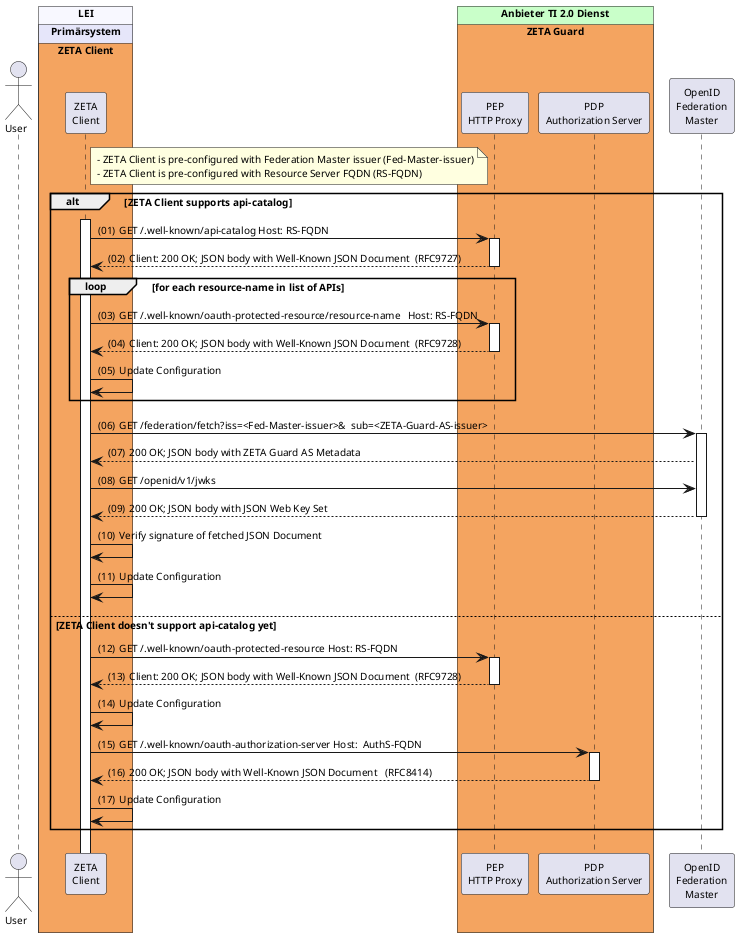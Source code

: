 @startuml "discovery-and-configuration"
autonumber "(00)"
skinparam defaultFontSize 10
skinparam defaultFontName Helvetica
skinparam DefaultMonospacedFontName Courier
skinparam lengthAdjust none
skinparam sequenceReferenceBackgroundColor White
skinparam SequenceReferenceFontSize 12
/'skinparam SequenceReferenceFontStyle bold
'/


!pragma teoz true

Actor User
box "LEI" #GhostWhite
  box "Primärsystem" #Lavender
    box "ZETA Client" #SandyBrown
      participant Client as "ZETA\nClient"
    end box
  end box
end box

box "Anbieter TI 2.0 Dienst" #TECHNOLOGY
  box "ZETA Guard" #SandyBrown
    participant HP as "PEP\nHTTP Proxy"
    participant AuthS as "PDP\nAuthorization Server" 
  end box
end box

participant FM as "OpenID\nFederation\nMaster"

note right of Client #LightYellow
  - ZETA Client is pre-configured with Federation Master issuer (Fed-Master-issuer)
  - ZETA Client is pre-configured with Resource Server FQDN (RS-FQDN)
end note

alt ZETA Client supports api-catalog
  Client ++
  Client -> HP++: GET /.well-known/api-catalog Host: RS-FQDN
  HP --> Client--: Client: 200 OK; JSON body with Well-Known JSON Document  (RFC9727)
  loop for each resource-name in list of APIs
    Client -> HP ++ : GET /.well-known/oauth-protected-resource/resource-name   Host: RS-FQDN
    HP --> Client--: Client: 200 OK; JSON body with Well-Known JSON Document  (RFC9728)
    Client -> Client: Update Configuration
  end

  Client -> FM++: GET /federation/fetch?iss=<Fed-Master-issuer>&  sub=<ZETA-Guard-AS-issuer>
  FM --> Client : 200 OK; JSON body with ZETA Guard AS Metadata
  Client -> FM: GET /openid/v1/jwks
  FM --> Client--: 200 OK; JSON body with JSON Web Key Set
  Client -> Client: Verify signature of fetched JSON Document
  Client -> Client: Update Configuration

else ZETA Client doesn't support api-catalog yet 

  Client -> HP ++ : GET /.well-known/oauth-protected-resource Host: RS-FQDN
  HP --> Client--: Client: 200 OK; JSON body with Well-Known JSON Document  (RFC9728)
  Client -> Client: Update Configuration

  Client -> AuthS ++ : GET /.well-known/oauth-authorization-server Host:  AuthS-FQDN
  AuthS --> Client -- : 200 OK; JSON body with Well-Known JSON Document   (RFC8414)

  Client -> Client: Update Configuration
end
@enduml
